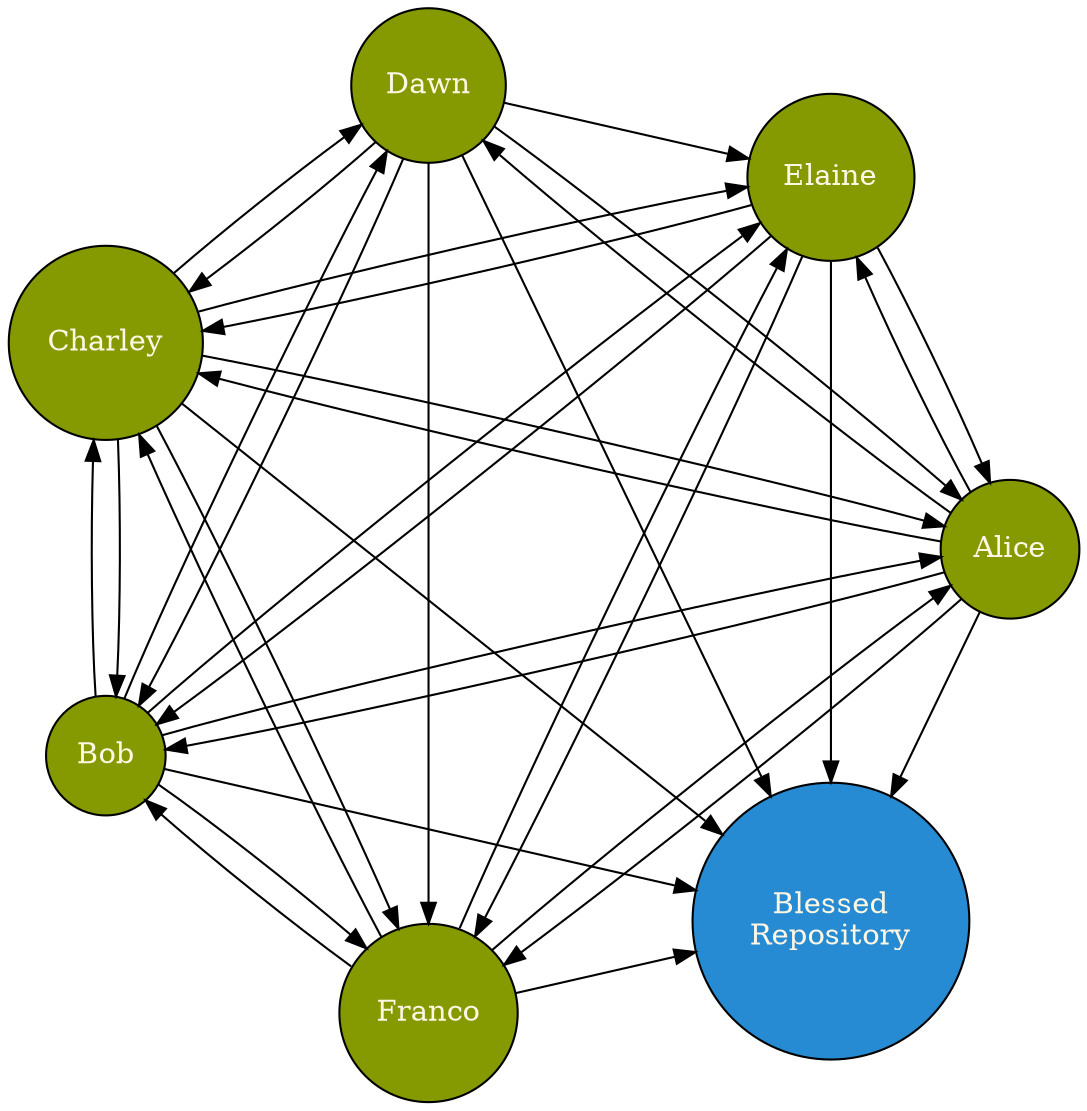 digraph decentralized {
  // Defaults:
  graph [ layout=circo ];
  node  [ shape=circle
        , style=filled
        , fontcolor="#fdf6e3"
        , fillcolor="#859900"
        ];

  // Nodes:
  repo    [label="Blessed\nRepository", fillcolor="#268bd2"];
  alice   [label="Alice"];
  bob     [label="Bob"];
  charley [label="Charley"];
  dawn    [label="Dawn"];
  elaine  [label="Elaine"];
  franco  [label="Franco"];

  // Connections:
  alice   -> repo;
  bob     -> repo;
  charley -> repo;
  dawn    -> repo;
  elaine  -> repo;
  franco  -> repo;

  alice -> bob;
  alice -> charley;
  alice -> dawn;
  alice -> elaine;
  alice -> franco;

  bob -> alice;
  bob -> charley;
  bob -> dawn;
  bob -> elaine;
  bob -> franco;

  charley -> alice;
  charley -> bob;
  charley -> dawn;
  charley -> elaine;
  charley -> franco;

  dawn -> alice;
  dawn -> bob;
  dawn -> charley;
  dawn -> elaine;
  dawn -> franco;

  elaine -> alice;
  elaine -> bob;
  elaine -> charley;
  elaine -> franco;

  franco -> alice;
  franco -> bob;
  franco -> charley;
  franco -> elaine;
}
